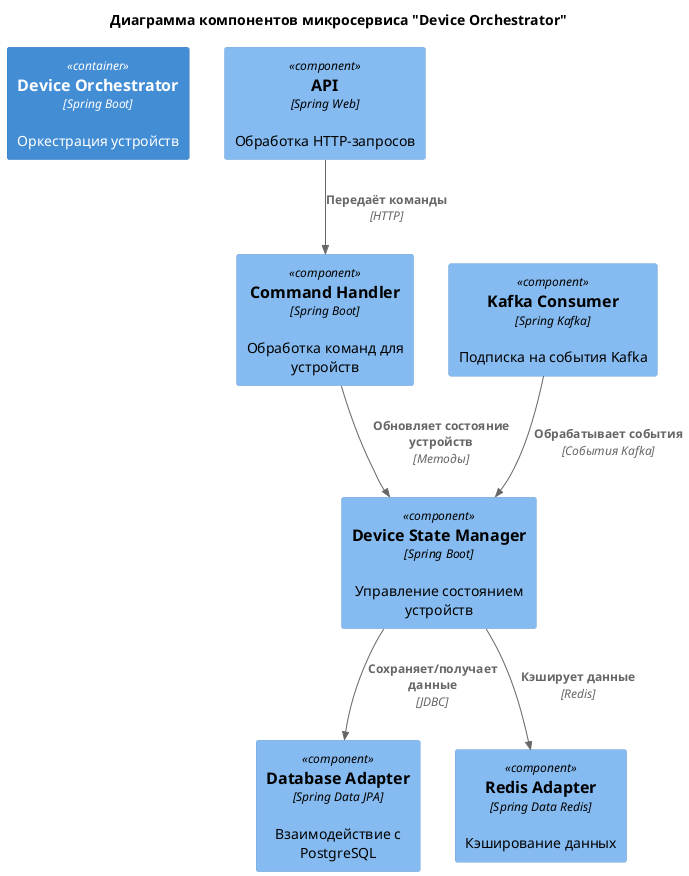 @startuml
!include <C4/C4_Component>

title Диаграмма компонентов микросервиса "Device Orchestrator"

Container(orch, "Device Orchestrator", "Spring Boot", "Оркестрация устройств")

Component(api, "API", "Spring Web", "Обработка HTTP-запросов")
Component(command_handler, "Command Handler", "Spring Boot", "Обработка команд для устройств")
Component(device_state_manager, "Device State Manager", "Spring Boot", "Управление состоянием устройств")
Component(kafka_consumer, "Kafka Consumer", "Spring Kafka", "Подписка на события Kafka")
Component(db_adapter, "Database Adapter", "Spring Data JPA", "Взаимодействие с PostgreSQL")
Component(redis_adapter, "Redis Adapter", "Spring Data Redis", "Кэширование данных")

' Взаимодействия
Rel(api, command_handler, "Передаёт команды", "HTTP")
Rel(command_handler, device_state_manager, "Обновляет состояние устройств", "Методы")
Rel(device_state_manager, db_adapter, "Сохраняет/получает данные", "JDBC")
Rel(device_state_manager, redis_adapter, "Кэширует данные", "Redis")
Rel(kafka_consumer, device_state_manager, "Обрабатывает события", "События Kafka")

@enduml